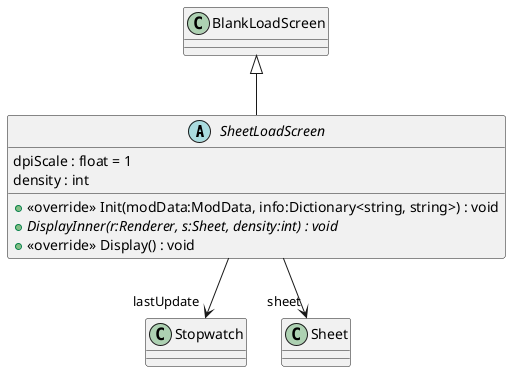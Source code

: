 @startuml
abstract class SheetLoadScreen {
    dpiScale : float = 1
    density : int
    + <<override>> Init(modData:ModData, info:Dictionary<string, string>) : void
    + {abstract} DisplayInner(r:Renderer, s:Sheet, density:int) : void
    + <<override>> Display() : void
}
BlankLoadScreen <|-- SheetLoadScreen
SheetLoadScreen --> "lastUpdate" Stopwatch
SheetLoadScreen --> "sheet" Sheet
@enduml
